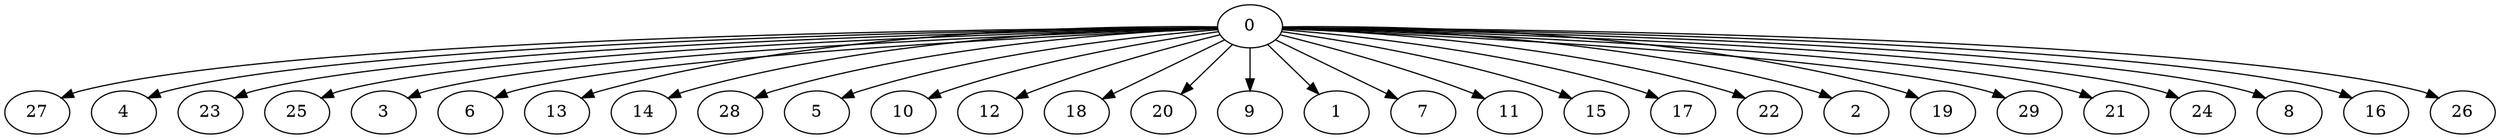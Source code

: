 digraph "Fork_Nodes_30_CCR_1.04_WeightType_Random#1" {
	graph ["Duplicate states"=0,
		GraphType=Fork,
		"Max states in OPEN"=0,
		Modes="120000ms; topo-ordered tasks, ; Pruning: task equivalence, fixed order ready list, ; F-value: ; Optimisation: best schedule length (\
SL) optimisation on equal, ",
		NumberOfTasks=30,
		"Pruned using list schedule length"=140099,
		"States removed from OPEN"=0,
		TargetSystem="Homogeneous-2",
		"Time to schedule (ms)"=2867,
		"Total idle time"=8,
		"Total schedule length"=93,
		"Total sequential time"=178,
		"Total states created"=9565921
	];
	0	["Finish time"=6,
		Processor=0,
		"Start time"=0,
		Weight=6];
	27	["Finish time"=84,
		Processor=1,
		"Start time"=74,
		Weight=10];
	0 -> 27	[Weight=10];
	4	["Finish time"=44,
		Processor=1,
		"Start time"=35,
		Weight=9];
	0 -> 4	[Weight=8];
	23	["Finish time"=35,
		Processor=1,
		"Start time"=26,
		Weight=9];
	0 -> 23	[Weight=7];
	25	["Finish time"=93,
		Processor=1,
		"Start time"=84,
		Weight=9];
	0 -> 25	[Weight=10];
	3	["Finish time"=52,
		Processor=1,
		"Start time"=44,
		Weight=8];
	0 -> 3	[Weight=8];
	6	["Finish time"=26,
		Processor=1,
		"Start time"=18,
		Weight=8];
	0 -> 6	[Weight=6];
	13	["Finish time"=60,
		Processor=1,
		"Start time"=52,
		Weight=8];
	0 -> 13	[Weight=8];
	14	["Finish time"=18,
		Processor=1,
		"Start time"=10,
		Weight=8];
	0 -> 14	[Weight=4];
	28	["Finish time"=68,
		Processor=1,
		"Start time"=60,
		Weight=8];
	0 -> 28	[Weight=8];
	5	["Finish time"=73,
		Processor=0,
		"Start time"=66,
		Weight=7];
	0 -> 5	[Weight=8];
	10	["Finish time"=51,
		Processor=0,
		"Start time"=44,
		Weight=7];
	0 -> 10	[Weight=7];
	12	["Finish time"=80,
		Processor=0,
		"Start time"=73,
		Weight=7];
	0 -> 12	[Weight=8];
	18	["Finish time"=28,
		Processor=0,
		"Start time"=21,
		Weight=7];
	0 -> 18	[Weight=4];
	20	["Finish time"=13,
		Processor=0,
		"Start time"=6,
		Weight=7];
	0 -> 20	[Weight=3];
	9	["Finish time"=74,
		Processor=1,
		"Start time"=68,
		Weight=6];
	0 -> 9	[Weight=9];
	1	["Finish time"=42,
		Processor=0,
		"Start time"=37,
		Weight=5];
	0 -> 1	[Weight=5];
	7	["Finish time"=56,
		Processor=0,
		"Start time"=51,
		Weight=5];
	0 -> 7	[Weight=7];
	11	["Finish time"=61,
		Processor=0,
		"Start time"=56,
		Weight=5];
	0 -> 11	[Weight=7];
	15	["Finish time"=89,
		Processor=0,
		"Start time"=84,
		Weight=5];
	0 -> 15	[Weight=9];
	17	["Finish time"=18,
		Processor=0,
		"Start time"=13,
		Weight=5];
	0 -> 17	[Weight=3];
	22	["Finish time"=66,
		Processor=0,
		"Start time"=61,
		Weight=5];
	0 -> 22	[Weight=7];
	2	["Finish time"=32,
		Processor=0,
		"Start time"=28,
		Weight=4];
	0 -> 2	[Weight=4];
	19	["Finish time"=84,
		Processor=0,
		"Start time"=80,
		Weight=4];
	0 -> 19	[Weight=8];
	29	["Finish time"=93,
		Processor=0,
		"Start time"=89,
		Weight=4];
	0 -> 29	[Weight=9];
	21	["Finish time"=35,
		Processor=0,
		"Start time"=32,
		Weight=3];
	0 -> 21	[Weight=4];
	24	["Finish time"=21,
		Processor=0,
		"Start time"=18,
		Weight=3];
	0 -> 24	[Weight=3];
	8	["Finish time"=44,
		Processor=0,
		"Start time"=42,
		Weight=2];
	0 -> 8	[Weight=5];
	16	["Finish time"=37,
		Processor=0,
		"Start time"=35,
		Weight=2];
	0 -> 16	[Weight=4];
	26	["Finish time"=10,
		Processor=1,
		"Start time"=8,
		Weight=2];
	0 -> 26	[Weight=2];
}
